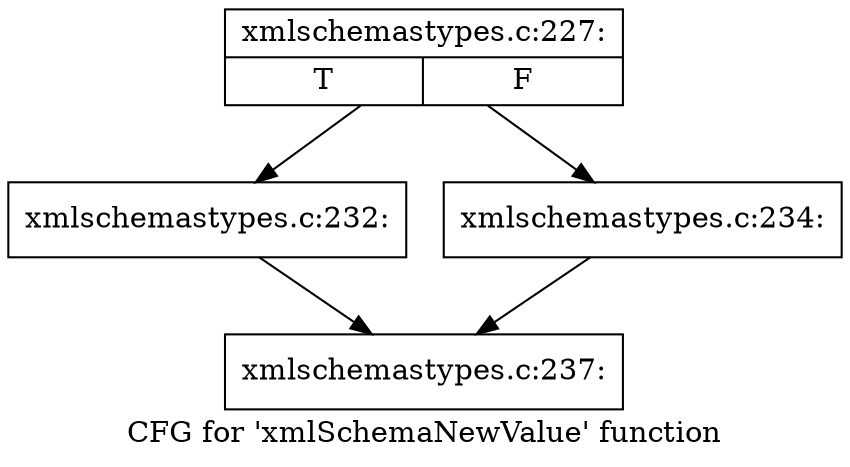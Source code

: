 digraph "CFG for 'xmlSchemaNewValue' function" {
	label="CFG for 'xmlSchemaNewValue' function";

	Node0x557d8d91f4d0 [shape=record,label="{xmlschemastypes.c:227:|{<s0>T|<s1>F}}"];
	Node0x557d8d91f4d0 -> Node0x557d8db1e450;
	Node0x557d8d91f4d0 -> Node0x557d8db1e4a0;
	Node0x557d8db1e450 [shape=record,label="{xmlschemastypes.c:232:}"];
	Node0x557d8db1e450 -> Node0x557d8d91f520;
	Node0x557d8db1e4a0 [shape=record,label="{xmlschemastypes.c:234:}"];
	Node0x557d8db1e4a0 -> Node0x557d8d91f520;
	Node0x557d8d91f520 [shape=record,label="{xmlschemastypes.c:237:}"];
}
